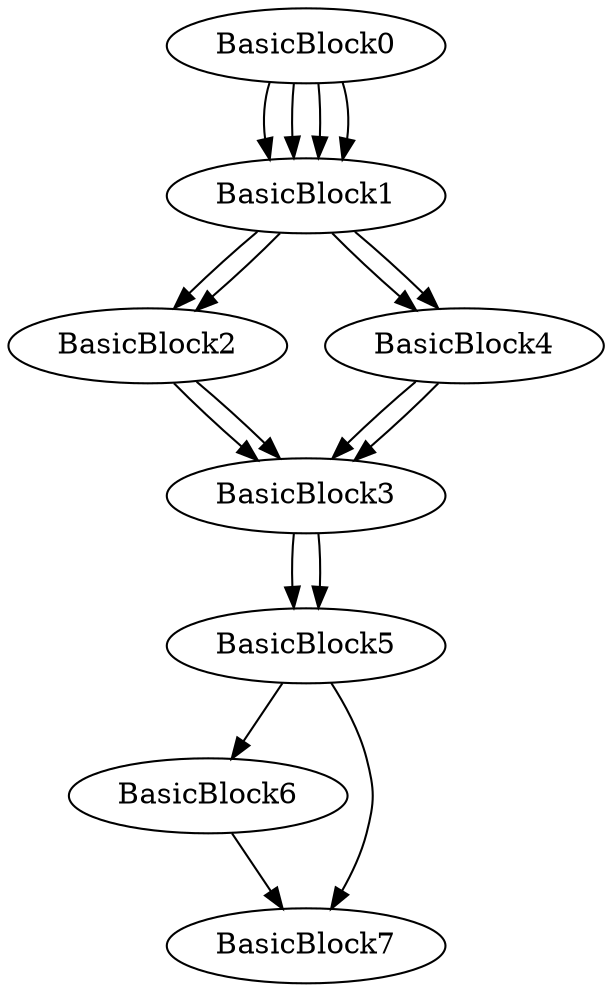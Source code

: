 digraph{
BasicBlock6 -> BasicBlock7
BasicBlock5 -> BasicBlock7
BasicBlock5 -> BasicBlock6
BasicBlock3 -> BasicBlock5
BasicBlock3 -> BasicBlock5
BasicBlock2 -> BasicBlock3
BasicBlock4 -> BasicBlock3
BasicBlock2 -> BasicBlock3
BasicBlock4 -> BasicBlock3
BasicBlock1 -> BasicBlock2
BasicBlock1 -> BasicBlock4
BasicBlock1 -> BasicBlock2
BasicBlock1 -> BasicBlock4
BasicBlock0 -> BasicBlock1
BasicBlock0 -> BasicBlock1
BasicBlock0 -> BasicBlock1
BasicBlock0 -> BasicBlock1
BasicBlock0
BasicBlock0
BasicBlock0
BasicBlock0
}
